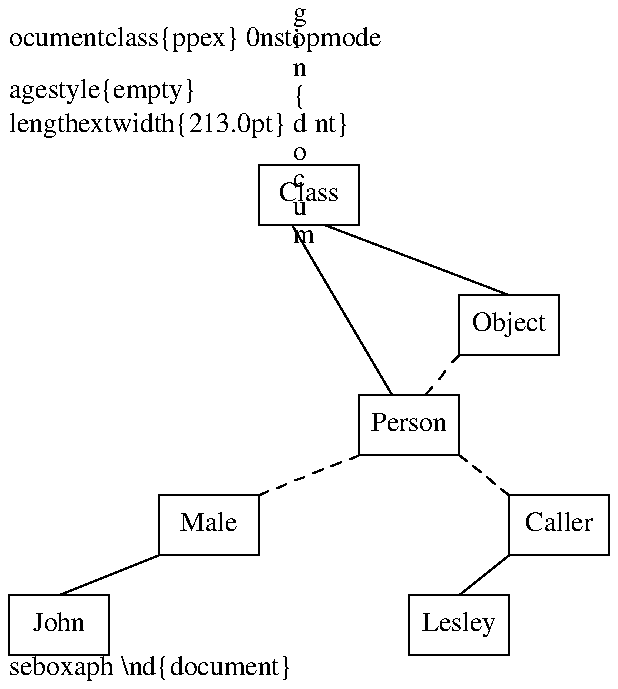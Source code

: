 \documentclass{ppex}
\nonstopmode

\pagestyle{empty}
\setlength\textwidth{213.0pt}
\begin{document}
\ResetPreambleCommands
\ReadyForTheFray

.PS
define rect X box width 0.5i height 0.3i X
A: rect "Class" ; move down right from A.se
B: rect "Object"; move down left
C: rect "Person"; move down left
D: rect "Male"  ; move down right from C.c
E: rect "Caller"; move down left
G: rect "Lesley"; move down left from D.c
F: rect "John"
line from 2/3 <A.sw,A.se> to B.n
line from 1/3 <A.sw,A.se>    \
       to 1/3 <C.nw,C.ne>
line dashed from B.sw        \
            to 2/3 <C.nw,C.ne>
line dashed from C.sw to D.ne
line dashed from C.se to E.nw
line from D.sw to F.n
line from E.sw to G.n
.PE
\usebox\graph
\end{document}
